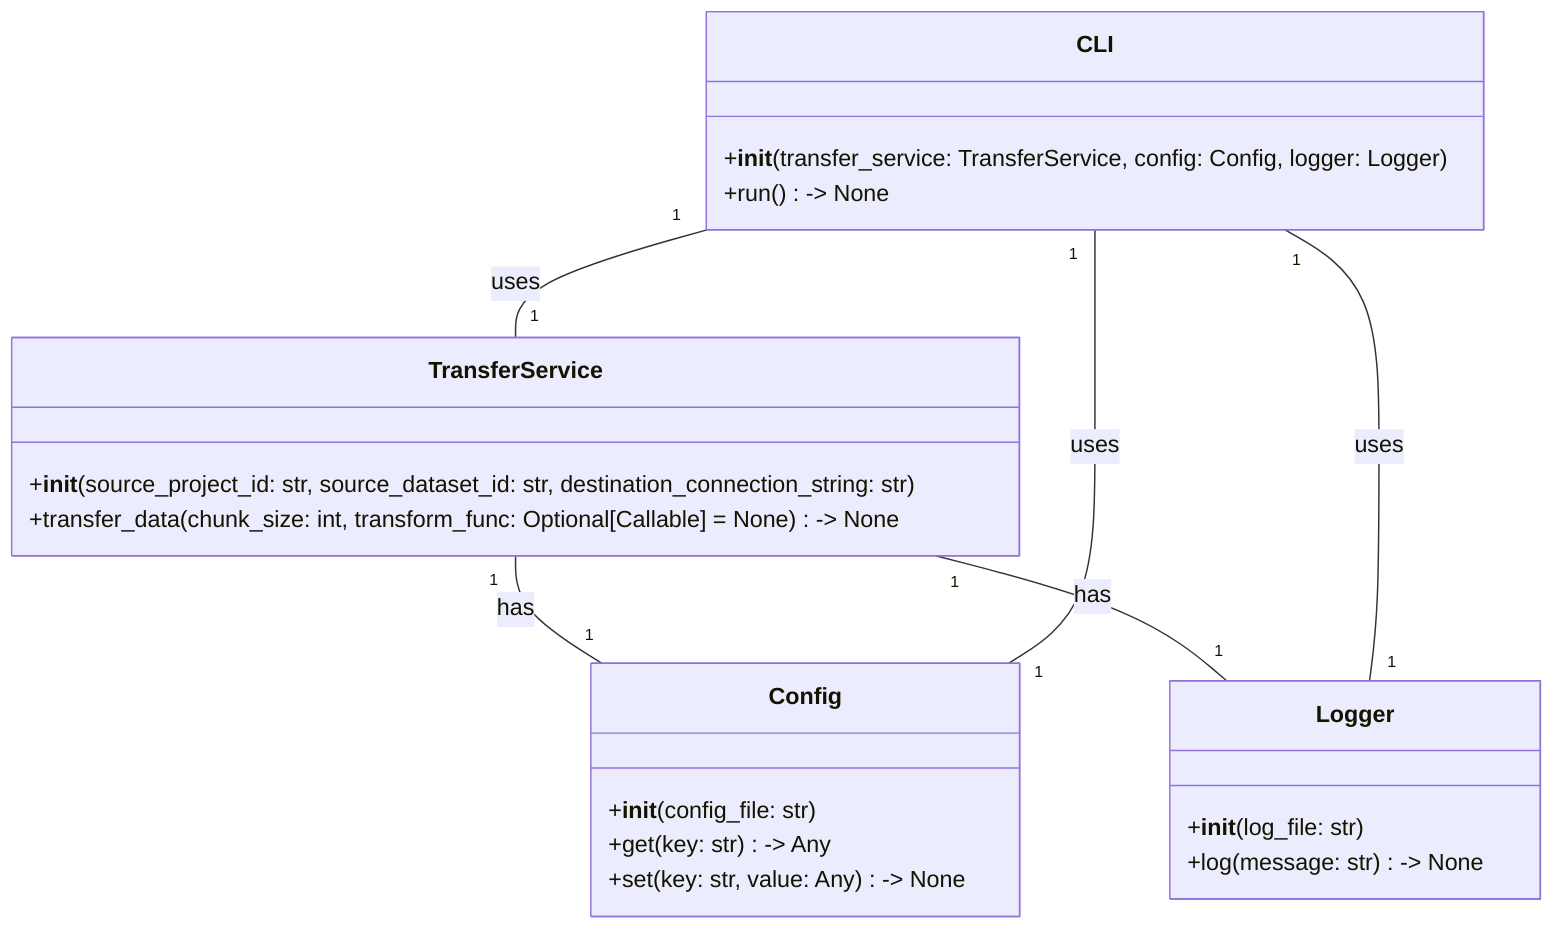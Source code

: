 classDiagram
    class TransferService{
        +__init__(source_project_id: str, source_dataset_id: str, destination_connection_string: str)
        +transfer_data(chunk_size: int, transform_func: Optional[Callable] = None) -> None
    }
    class Config{
        +__init__(config_file: str)
        +get(key: str) -> Any
        +set(key: str, value: Any) -> None
    }
    class Logger{
        +__init__(log_file: str)
        +log(message: str) -> None
    }
    class CLI{
        +__init__(transfer_service: TransferService, config: Config, logger: Logger)
        +run() -> None
    }
    TransferService "1" -- "1" Config: has
    TransferService "1" -- "1" Logger: has
    CLI "1" -- "1" TransferService: uses
    CLI "1" -- "1" Config: uses
    CLI "1" -- "1" Logger: uses